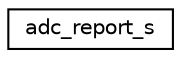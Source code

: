 digraph "Graphical Class Hierarchy"
{
 // INTERACTIVE_SVG=YES
  edge [fontname="Helvetica",fontsize="10",labelfontname="Helvetica",labelfontsize="10"];
  node [fontname="Helvetica",fontsize="10",shape=record];
  rankdir="LR";
  Node1 [label="adc_report_s",height=0.2,width=0.4,color="black", fillcolor="white", style="filled",URL="$structadc__report__s.html"];
}

